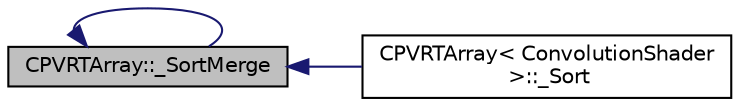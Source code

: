 digraph "CPVRTArray::_SortMerge"
{
  edge [fontname="Helvetica",fontsize="10",labelfontname="Helvetica",labelfontsize="10"];
  node [fontname="Helvetica",fontsize="10",shape=record];
  rankdir="LR";
  Node1 [label="CPVRTArray::_SortMerge",height=0.2,width=0.4,color="black", fillcolor="grey75", style="filled", fontcolor="black"];
  Node1 -> Node2 [dir="back",color="midnightblue",fontsize="10",style="solid",fontname="Helvetica"];
  Node2 [label="CPVRTArray\< ConvolutionShader\l \>::_Sort",height=0.2,width=0.4,color="black", fillcolor="white", style="filled",URL="$class_c_p_v_r_t_array.html#a1d314711ff51f9f49623d30b94a9be56",tooltip="Internal sort algorithm. "];
  Node1 -> Node1 [dir="back",color="midnightblue",fontsize="10",style="solid",fontname="Helvetica"];
}
